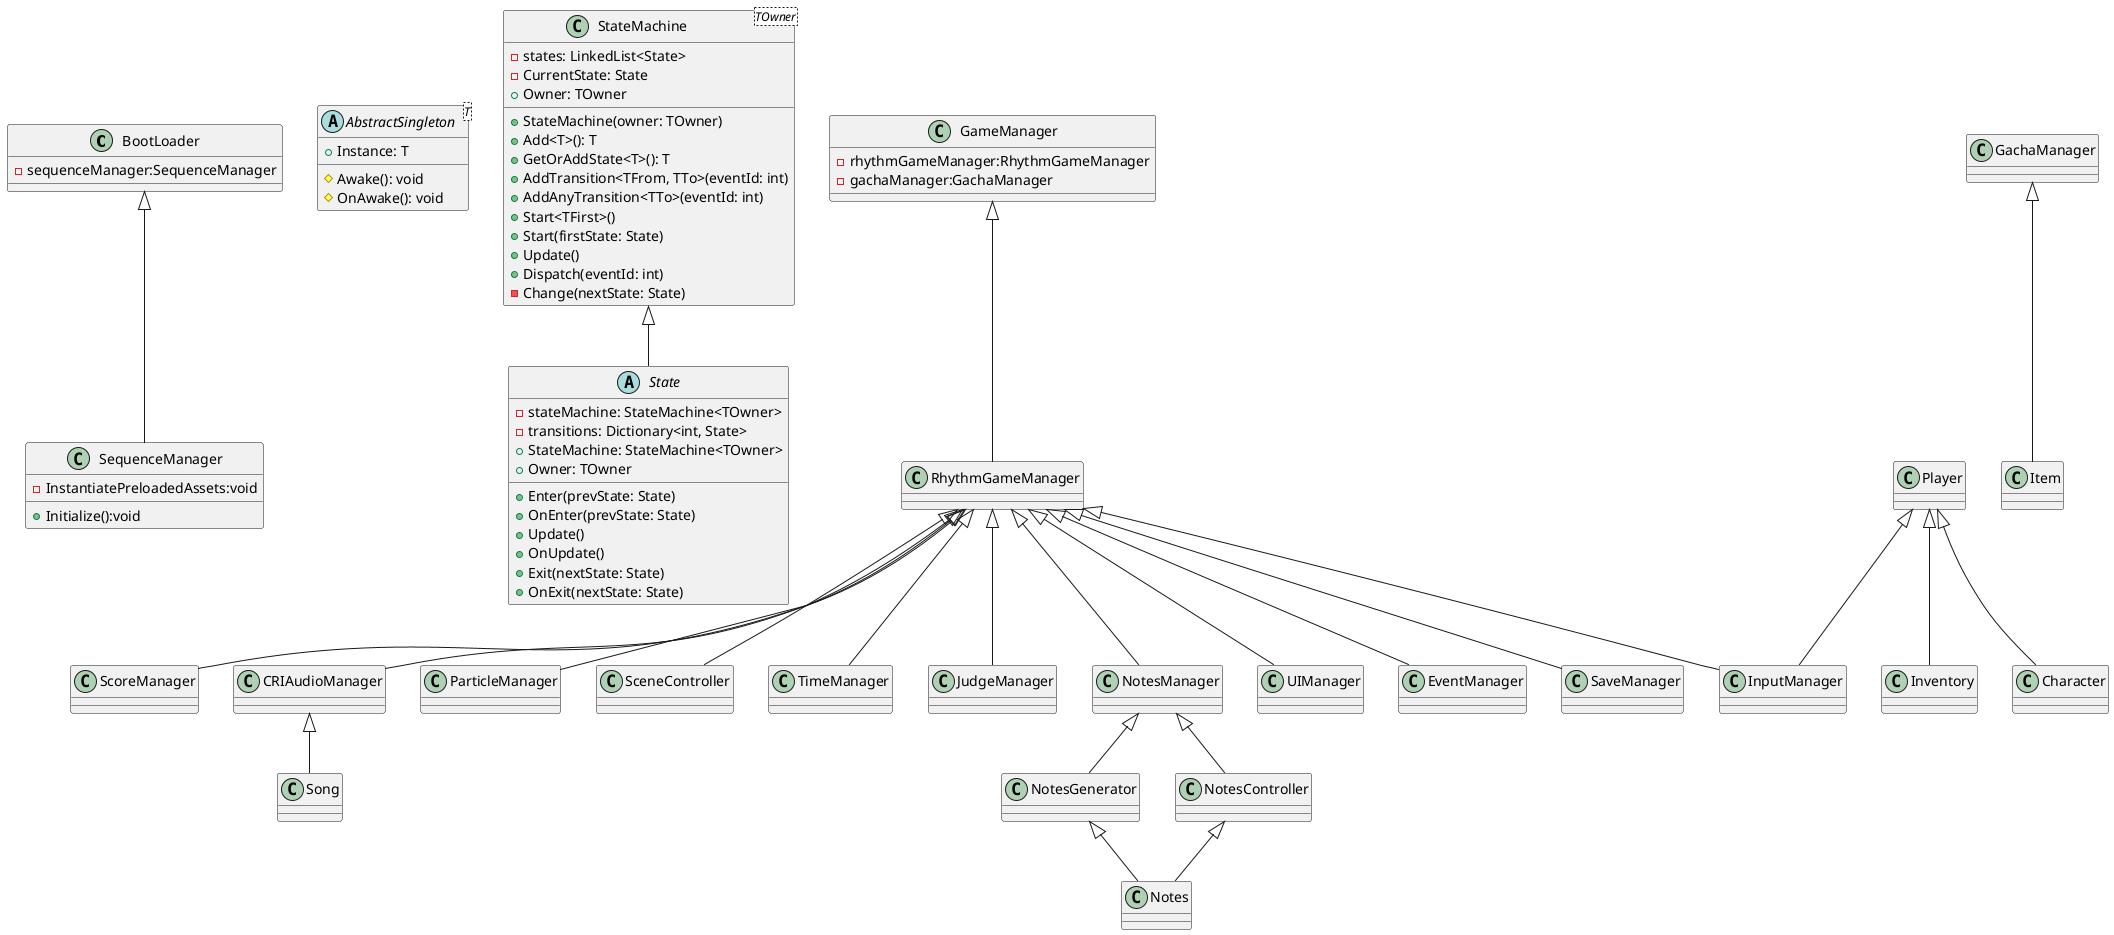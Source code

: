 ﻿@startuml

class BootLoader{
    -sequenceManager:SequenceManager
}
class SequenceManager{
    +Initialize():void
    -InstantiatePreloadedAssets:void
}
abstract class AbstractSingleton<T> {
  +Instance: T
  #Awake(): void
  #OnAwake(): void
}
abstract class AbstractSingleton<T>
Class StateMachine<TOwner> {
  -states: LinkedList<State>
  -CurrentState: State
  +Owner: TOwner
  +StateMachine(owner: TOwner)
  +Add<T>(): T
  +GetOrAddState<T>(): T
  +AddTransition<TFrom, TTo>(eventId: int)
  +AddAnyTransition<TTo>(eventId: int)
  +Start<TFirst>()
  +Start(firstState: State)
  +Update()
  +Dispatch(eventId: int)
  -Change(nextState: State)
}

abstract class State {
  -stateMachine: StateMachine<TOwner>
  -transitions: Dictionary<int, State>
  +StateMachine: StateMachine<TOwner>
  +Owner: TOwner
  +Enter(prevState: State)
  +OnEnter(prevState: State)
  +Update()
  +OnUpdate()
  +Exit(nextState: State)
  +OnExit(nextState: State)
}

class GameManager {
 -rhythmGameManager:RhythmGameManager
 -gachaManager:GachaManager
}
class RhythmGameManager{

}
class ScoreManager{

}
class CRIAudioManager{

}
class ParticleManager{

}
class SceneController{

}
class TimeManager{

}
class InputManager{

}
class JudgeManager{

}
class NotesManager{

}
class UIManager{

}
class EventManager{

}
class GachaManager{

}
class NotesGenerator{

}
class NotesController{

}
class SaveManager{

}

class Player{

}
class Notes{

}
class Song{

}
class Item{

}
class Inventory{

}
class Character{

}


BootLoader <|-- SequenceManager
StateMachine <|-- State

GameManager <|-- RhythmGameManager

RhythmGameManager <|-- ScoreManager
RhythmGameManager <|-- CRIAudioManager
RhythmGameManager <|-- ParticleManager
RhythmGameManager <|-- SceneController
RhythmGameManager <|-- TimeManager
RhythmGameManager <|-- InputManager
RhythmGameManager <|-- JudgeManager
RhythmGameManager <|-- NotesManager
RhythmGameManager <|-- UIManager
RhythmGameManager <|-- EventManager
RhythmGameManager <|-- SaveManager

Player<|-- InputManager
Player<|-- Inventory
Player<|-- Character

NotesManager  <|-- NotesGenerator
NotesManager  <|-- NotesController

NotesGenerator <|-- Notes
NotesController <|-- Notes

CRIAudioManager<|--Song

GachaManager <|-- Item

@enduml
